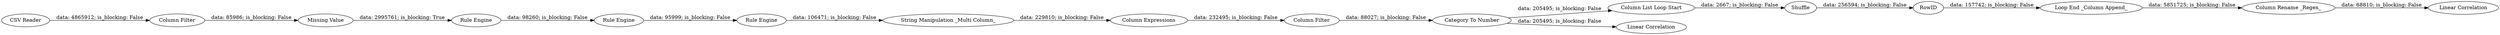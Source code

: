 digraph {
	"1740180281799628683_23" [label="Missing Value"]
	"-4584154742869309738_24" [label="String Manipulation _Multi Column_"]
	"1740180281799628683_26" [label="Column List Loop Start"]
	"1740180281799628683_31" [label=RowID]
	"1740180281799628683_28" [label="Loop End _Column Append_"]
	"1740180281799628683_29" [label="Linear Correlation"]
	"-4584154742869309738_35" [label="Rule Engine"]
	"1740180281799628683_27" [label=Shuffle]
	"1740180281799628683_3" [label="Column Filter"]
	"1740180281799628683_1" [label="CSV Reader"]
	"-4584154742869309738_34" [label="Rule Engine"]
	"-4584154742869309738_38" [label="Column Filter"]
	"1740180281799628683_30" [label="Linear Correlation"]
	"-4584154742869309738_36" [label="Rule Engine"]
	"1740180281799628683_25" [label="Category To Number"]
	"1740180281799628683_33" [label="Column Rename _Regex_"]
	"-4584154742869309738_37" [label="Column Expressions"]
	"1740180281799628683_28" -> "1740180281799628683_33" [label="data: 5851725; is_blocking: False"]
	"1740180281799628683_1" -> "1740180281799628683_3" [label="data: 4865912; is_blocking: False"]
	"-4584154742869309738_37" -> "-4584154742869309738_38" [label="data: 232495; is_blocking: False"]
	"1740180281799628683_33" -> "1740180281799628683_29" [label="data: 68810; is_blocking: False"]
	"-4584154742869309738_38" -> "1740180281799628683_25" [label="data: 88027; is_blocking: False"]
	"1740180281799628683_31" -> "1740180281799628683_28" [label="data: 157742; is_blocking: False"]
	"-4584154742869309738_35" -> "-4584154742869309738_36" [label="data: 95999; is_blocking: False"]
	"1740180281799628683_27" -> "1740180281799628683_31" [label="data: 256594; is_blocking: False"]
	"-4584154742869309738_34" -> "-4584154742869309738_35" [label="data: 98260; is_blocking: False"]
	"1740180281799628683_23" -> "-4584154742869309738_34" [label="data: 2995761; is_blocking: True"]
	"-4584154742869309738_24" -> "-4584154742869309738_37" [label="data: 229810; is_blocking: False"]
	"1740180281799628683_25" -> "1740180281799628683_30" [label="data: 205495; is_blocking: False"]
	"1740180281799628683_25" -> "1740180281799628683_26" [label="data: 205495; is_blocking: False"]
	"1740180281799628683_3" -> "1740180281799628683_23" [label="data: 85986; is_blocking: False"]
	"-4584154742869309738_36" -> "-4584154742869309738_24" [label="data: 106471; is_blocking: False"]
	"1740180281799628683_26" -> "1740180281799628683_27" [label="data: 2667; is_blocking: False"]
	rankdir=LR
}
